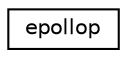 digraph G
{
  edge [fontname="Helvetica",fontsize="10",labelfontname="Helvetica",labelfontsize="10"];
  node [fontname="Helvetica",fontsize="10",shape=record];
  rankdir="LR";
  Node1 [label="epollop",height=0.2,width=0.4,color="black", fillcolor="white", style="filled",URL="$structepollop.html"];
}
